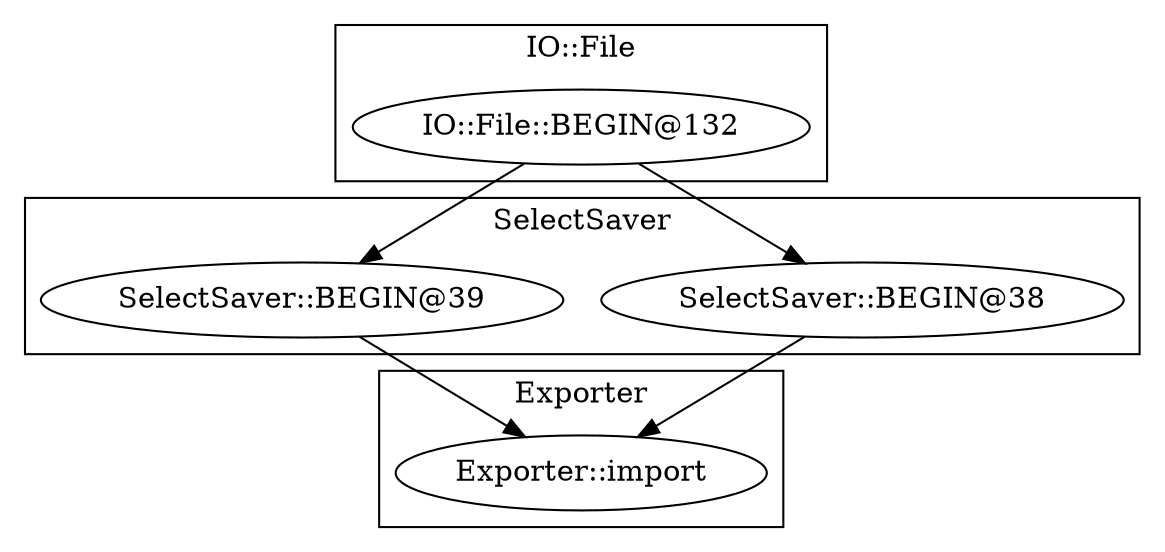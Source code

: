 digraph {
graph [overlap=false]
subgraph cluster_SelectSaver {
	label="SelectSaver";
	"SelectSaver::BEGIN@38";
	"SelectSaver::BEGIN@39";
}
subgraph cluster_Exporter {
	label="Exporter";
	"Exporter::import";
}
subgraph cluster_IO_File {
	label="IO::File";
	"IO::File::BEGIN@132";
}
"SelectSaver::BEGIN@38" -> "Exporter::import";
"SelectSaver::BEGIN@39" -> "Exporter::import";
"IO::File::BEGIN@132" -> "SelectSaver::BEGIN@38";
"IO::File::BEGIN@132" -> "SelectSaver::BEGIN@39";
}
